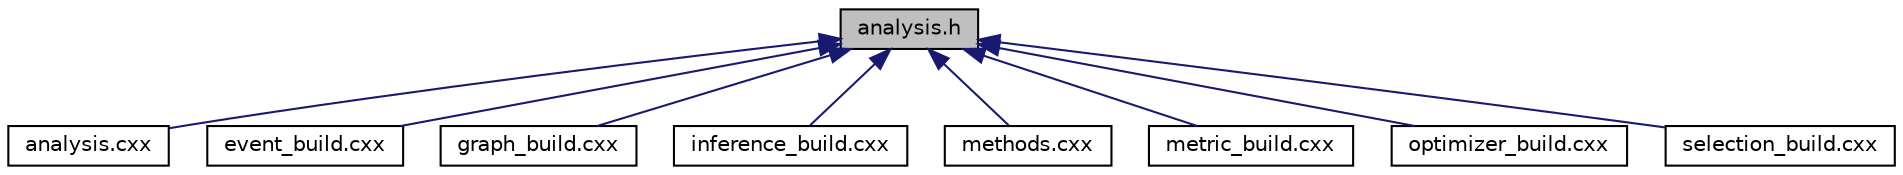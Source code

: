 digraph "analysis.h"
{
 // INTERACTIVE_SVG=YES
 // LATEX_PDF_SIZE
  edge [fontname="Helvetica",fontsize="10",labelfontname="Helvetica",labelfontsize="10"];
  node [fontname="Helvetica",fontsize="10",shape=record];
  Node1 [label="analysis.h",height=0.2,width=0.4,color="black", fillcolor="grey75", style="filled", fontcolor="black",tooltip="Defines the analysis class, the central orchestrator for physics analysis tasks."];
  Node1 -> Node2 [dir="back",color="midnightblue",fontsize="10",style="solid",fontname="Helvetica"];
  Node2 [label="analysis.cxx",height=0.2,width=0.4,color="black", fillcolor="white", style="filled",URL="$analysis_8cxx.html",tooltip=" "];
  Node1 -> Node3 [dir="back",color="midnightblue",fontsize="10",style="solid",fontname="Helvetica"];
  Node3 [label="event_build.cxx",height=0.2,width=0.4,color="black", fillcolor="white", style="filled",URL="$event__build_8cxx.html",tooltip=" "];
  Node1 -> Node4 [dir="back",color="midnightblue",fontsize="10",style="solid",fontname="Helvetica"];
  Node4 [label="graph_build.cxx",height=0.2,width=0.4,color="black", fillcolor="white", style="filled",URL="$graph__build_8cxx.html",tooltip=" "];
  Node1 -> Node5 [dir="back",color="midnightblue",fontsize="10",style="solid",fontname="Helvetica"];
  Node5 [label="inference_build.cxx",height=0.2,width=0.4,color="black", fillcolor="white", style="filled",URL="$inference__build_8cxx.html",tooltip=" "];
  Node1 -> Node6 [dir="back",color="midnightblue",fontsize="10",style="solid",fontname="Helvetica"];
  Node6 [label="methods.cxx",height=0.2,width=0.4,color="black", fillcolor="white", style="filled",URL="$methods_8cxx.html",tooltip=" "];
  Node1 -> Node7 [dir="back",color="midnightblue",fontsize="10",style="solid",fontname="Helvetica"];
  Node7 [label="metric_build.cxx",height=0.2,width=0.4,color="black", fillcolor="white", style="filled",URL="$metric__build_8cxx.html",tooltip=" "];
  Node1 -> Node8 [dir="back",color="midnightblue",fontsize="10",style="solid",fontname="Helvetica"];
  Node8 [label="optimizer_build.cxx",height=0.2,width=0.4,color="black", fillcolor="white", style="filled",URL="$optimizer__build_8cxx.html",tooltip="Implementation of model session creation and management in the analysis class."];
  Node1 -> Node9 [dir="back",color="midnightblue",fontsize="10",style="solid",fontname="Helvetica"];
  Node9 [label="selection_build.cxx",height=0.2,width=0.4,color="black", fillcolor="white", style="filled",URL="$selection__build_8cxx.html",tooltip=" "];
}
